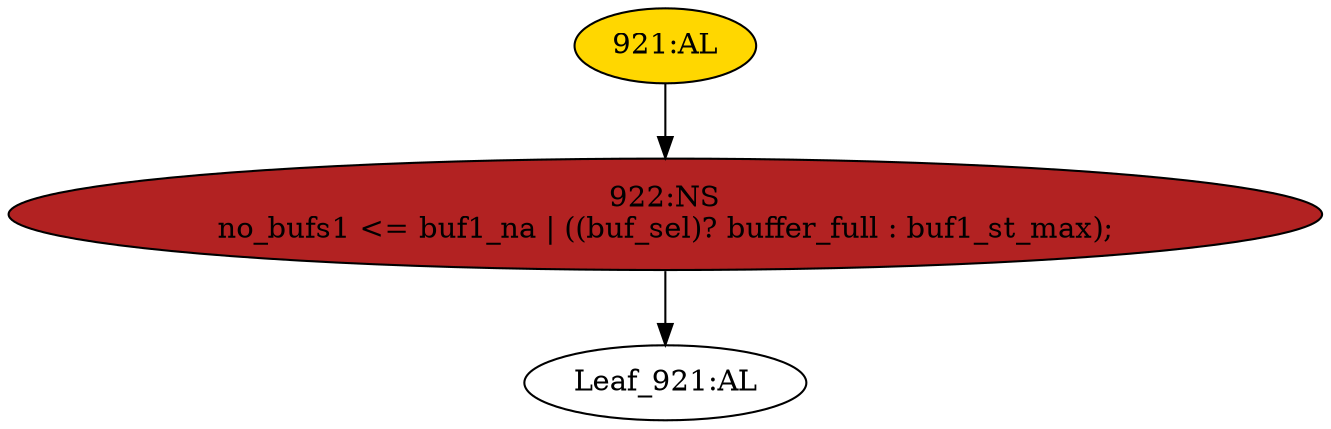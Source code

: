 strict digraph "" {
	node [label="\N"];
	"922:NS"	 [ast="<pyverilog.vparser.ast.NonblockingSubstitution object at 0x7fae5e106c50>",
		fillcolor=firebrick,
		label="922:NS
no_bufs1 <= buf1_na | ((buf_sel)? buffer_full : buf1_st_max);",
		statements="[<pyverilog.vparser.ast.NonblockingSubstitution object at 0x7fae5e106c50>]",
		style=filled,
		typ=NonblockingSubstitution];
	"Leaf_921:AL"	 [def_var="['no_bufs1']",
		label="Leaf_921:AL"];
	"922:NS" -> "Leaf_921:AL"	 [cond="[]",
		lineno=None];
	"921:AL"	 [ast="<pyverilog.vparser.ast.Always object at 0x7fae5e106ed0>",
		clk_sens=True,
		fillcolor=gold,
		label="921:AL",
		sens="['clk']",
		statements="[]",
		style=filled,
		typ=Always,
		use_var="['buf1_st_max', 'buf1_na', 'buf_sel', 'buffer_full']"];
	"921:AL" -> "922:NS"	 [cond="[]",
		lineno=None];
}
